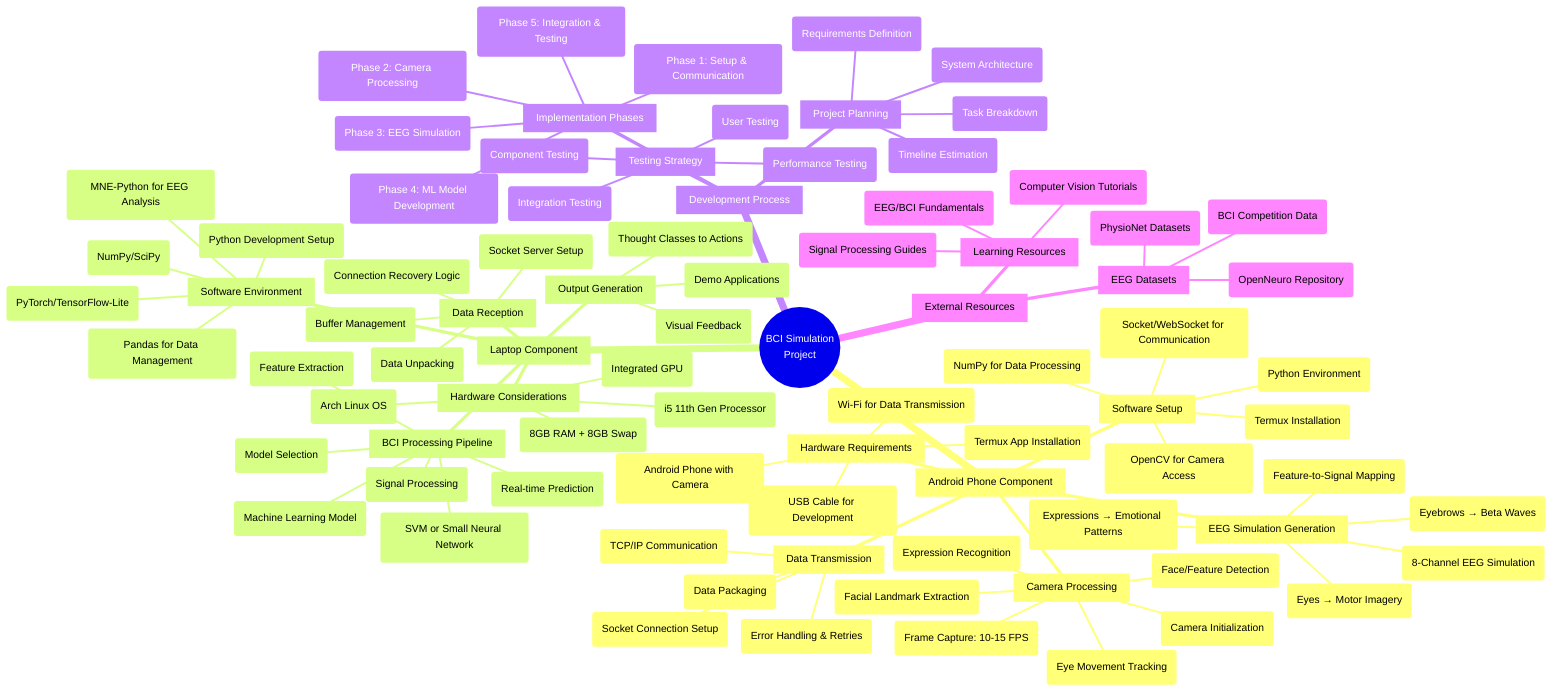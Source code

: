 mindmap
  root((BCI Simulation<br>Project))
    1[Android Phone Component]
      1.1[Hardware Requirements]
        1.1.1(Android Phone with Camera)
        1.1.2(Termux App Installation)
        1.1.3(USB Cable for Development)
        1.1.4(Wi-Fi for Data Transmission)
      1.2[Software Setup]
        1.2.1(Termux Installation)
        1.2.2(Python Environment)
        1.2.3(OpenCV for Camera Access)
        1.2.4(NumPy for Data Processing)
        1.2.5(Socket/WebSocket for Communication)
      1.3[Camera Processing]
        1.3.1(Camera Initialization)
        1.3.2(Frame Capture: 10-15 FPS)
        1.3.3(Face/Feature Detection)
        1.3.4(Facial Landmark Extraction)
        1.3.5(Eye Movement Tracking)
        1.3.6(Expression Recognition)
      1.4[EEG Simulation Generation]
        1.4.1(Feature-to-Signal Mapping)
        1.4.2(Eyebrows → Beta Waves)
        1.4.3(Eyes → Motor Imagery)
        1.4.4(Expressions → Emotional Patterns)
        1.4.5(8-Channel EEG Simulation)
      1.5[Data Transmission]
        1.5.1(Socket Connection Setup)
        1.5.2(Data Packaging)
        1.5.3(TCP/IP Communication)
        1.5.4(Error Handling & Retries)
    2[Laptop Component]
      2.1[Hardware Considerations]
        2.1.1(i5 11th Gen Processor)
        2.1.2(8GB RAM + 8GB Swap)
        2.1.3(Integrated GPU)
        2.1.4(Arch Linux OS)
      2.2[Software Environment]
        2.2.1(Python Development Setup)
        2.2.2(NumPy/SciPy)
        2.2.3(Pandas for Data Management)
        2.2.4(PyTorch/TensorFlow-Lite)
        2.2.5(MNE-Python for EEG Analysis)
      2.3[Data Reception]
        2.3.1(Socket Server Setup)
        2.3.2(Data Unpacking)
        2.3.3(Buffer Management)
        2.3.4(Connection Recovery Logic)
      2.4[BCI Processing Pipeline]
        2.4.1(Signal Processing)
        2.4.2(Feature Extraction)
        2.4.3(Machine Learning Model)
        2.4.4(Model Selection)
        2.4.5(SVM or Small Neural Network)
        2.4.6(Real-time Prediction)
      2.5[Output Generation]
        2.5.1(Thought Classes to Actions)
        2.5.2(Visual Feedback)
        2.5.3(Demo Applications)
    3[Development Process]
      3.1[Project Planning]
        3.1.1(Requirements Definition)
        3.1.2(System Architecture)
        3.1.3(Task Breakdown)
        3.1.4(Timeline Estimation)
      3.2[Implementation Phases]
        3.2.1(Phase 1: Setup & Communication)
        3.2.2(Phase 2: Camera Processing)
        3.2.3(Phase 3: EEG Simulation)
        3.2.4(Phase 4: ML Model Development)
        3.2.5(Phase 5: Integration & Testing)
      3.3[Testing Strategy]
        3.3.1(Component Testing)
        3.3.2(Integration Testing)
        3.3.3(Performance Testing)
        3.3.4(User Testing)
    4[External Resources]
      4.1[EEG Datasets]
        4.1.1(PhysioNet Datasets)
        4.1.2(OpenNeuro Repository)
        4.1.3(BCI Competition Data)
      4.2[Learning Resources]
        4.2.1(EEG/BCI Fundamentals)
        4.2.2(Computer Vision Tutorials)
        4.2.3(Signal Processing Guides)